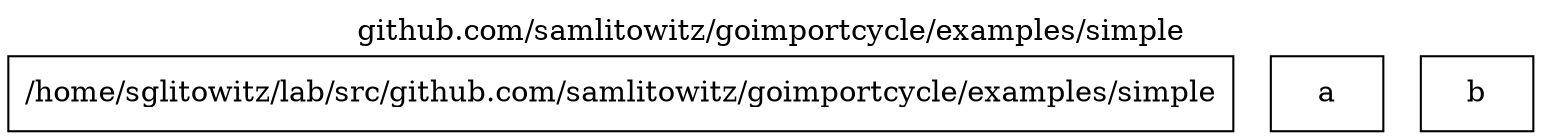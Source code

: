 
digraph {
	labelloc="t";
	label="github.com/samlitowitz/goimportcycle/examples/simple";
	rankdir="TB";
	node [shape="rect"];

	pkg_main [label="/home/sglitowitz/lab/src/github.com/samlitowitz/goimportcycle/examples/simple", style="filled", fontcolor="#000000", fillcolor="#ffffff"];
	pkg_a [label="a", style="filled", fontcolor="#000000", fillcolor="#ffffff"];
	pkg_b [label="b", style="filled", fontcolor="#000000", fillcolor="#ffffff"];
}

